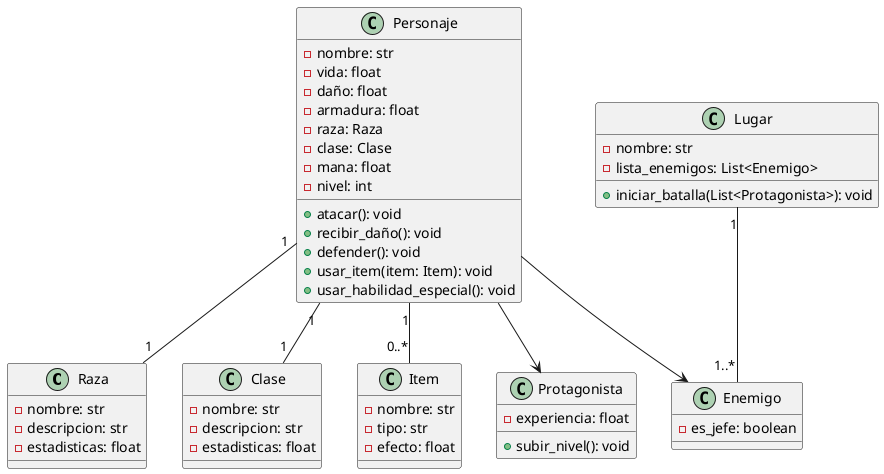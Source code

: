 @startuml proyecto_juego

class Raza {
    - nombre: str
    - descripcion: str
    - estadisticas: float
}

class Clase {
    - nombre: str
    - descripcion: str
    - estadisticas: float
}

class Item {
    - nombre: str
    - tipo: str
    - efecto: float
}

class Personaje {
    - nombre: str
    - vida: float
    - daño: float
    - armadura: float
    - raza: Raza
    - clase: Clase
    - mana: float
    - nivel: int
    + atacar(): void 
    + recibir_daño(): void
    + defender(): void
    + usar_item(item: Item): void
    + usar_habilidad_especial(): void
}

class Protagonista {
    - experiencia: float
    + subir_nivel(): void
}

class Enemigo {
    - es_jefe: boolean
}

class Lugar {
    - nombre: str
    - lista_enemigos: List<Enemigo>
    + iniciar_batalla(List<Protagonista>): void 
}

Personaje "1" -- "0..*" Item

Personaje --> Protagonista
Personaje --> Enemigo
Personaje "1" -- "1" Raza
Personaje "1" -- "1" Clase
Lugar "1" -- "1..*" Enemigo 
